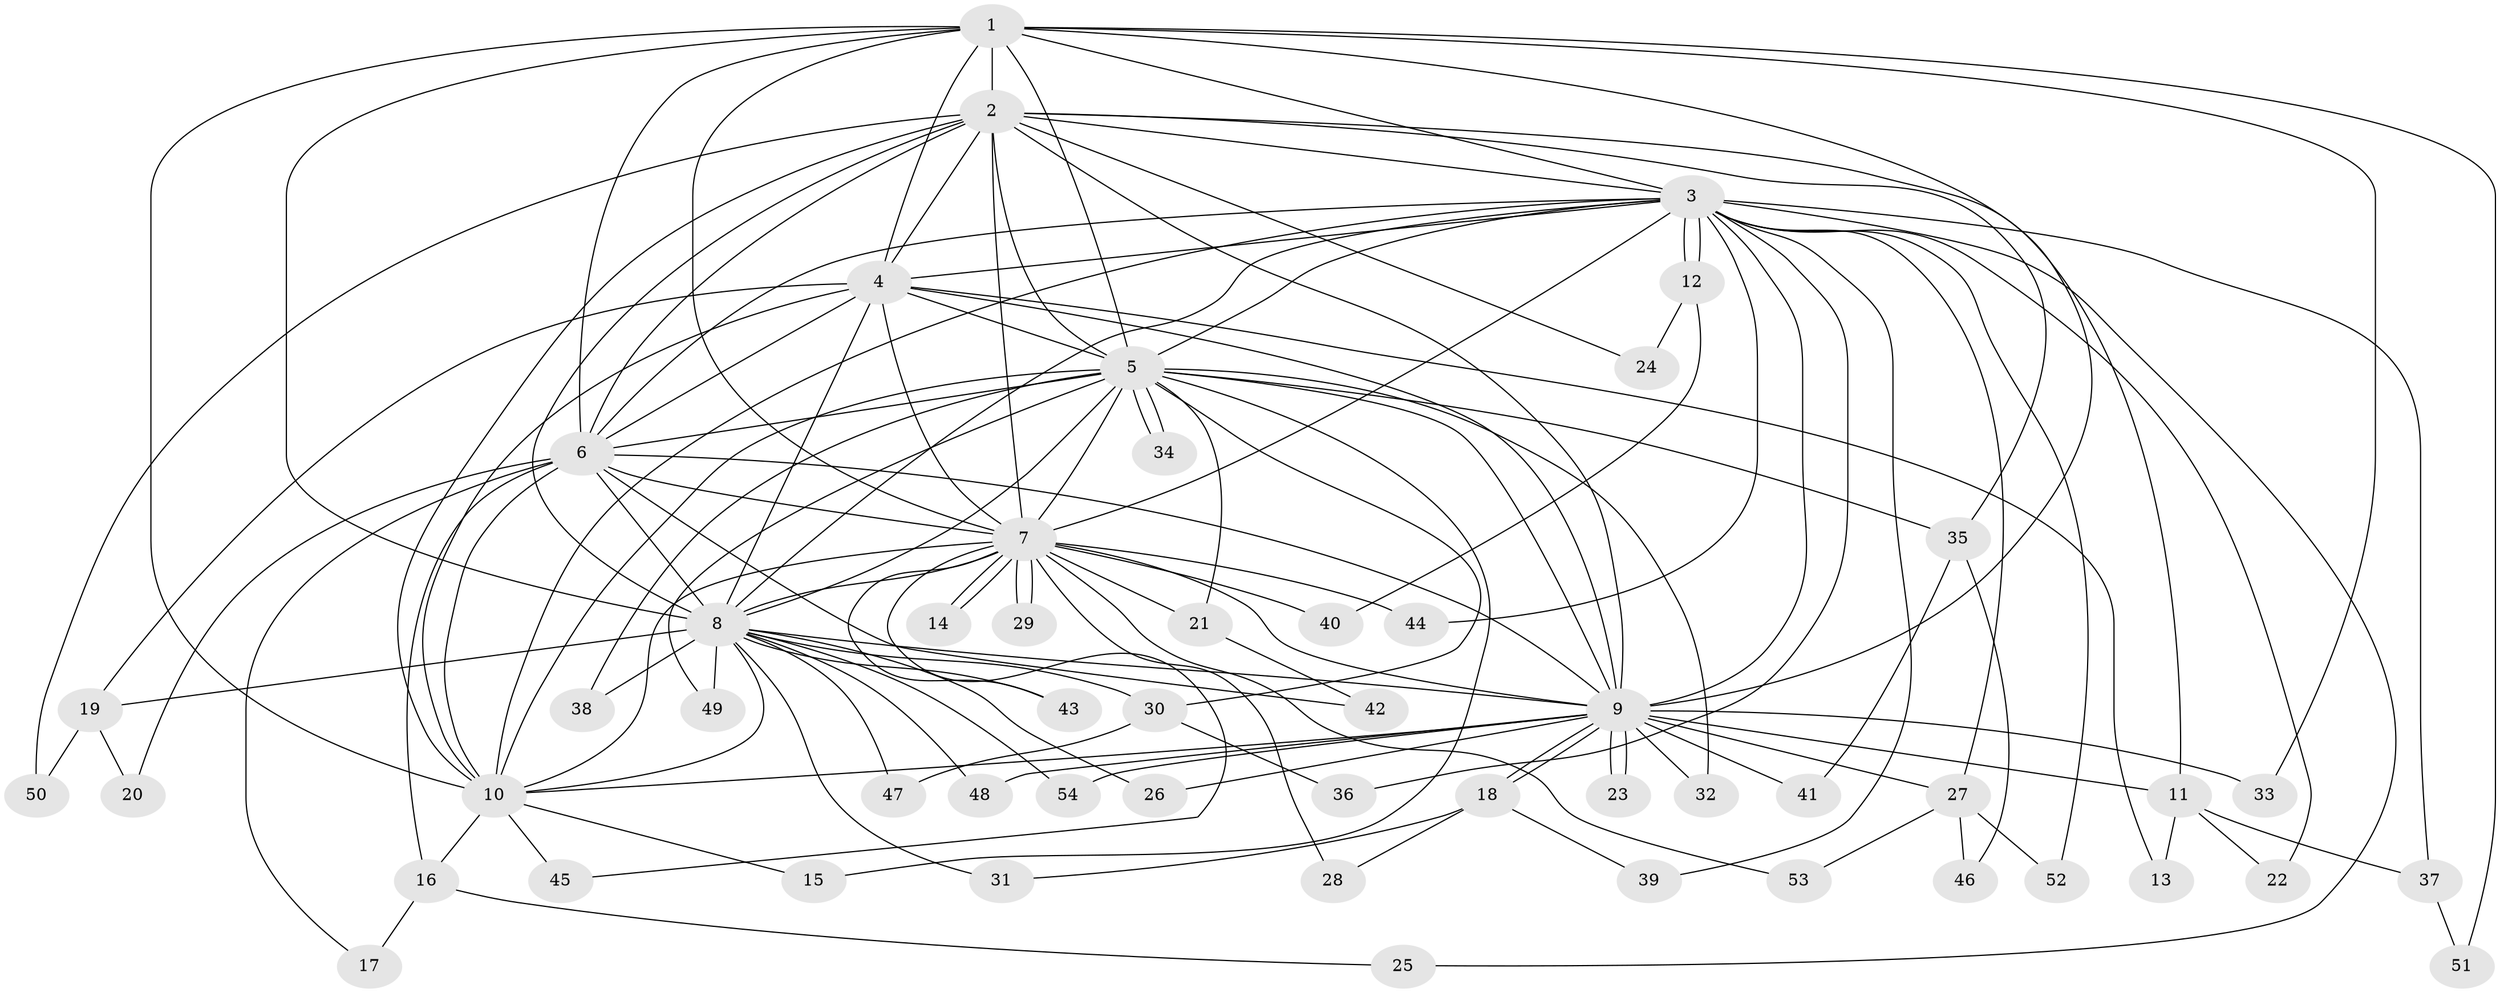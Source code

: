// coarse degree distribution, {18: 0.02631578947368421, 10: 0.02631578947368421, 11: 0.02631578947368421, 8: 0.02631578947368421, 5: 0.02631578947368421, 14: 0.02631578947368421, 2: 0.4473684210526316, 4: 0.15789473684210525, 15: 0.05263157894736842, 1: 0.10526315789473684, 3: 0.05263157894736842, 16: 0.02631578947368421}
// Generated by graph-tools (version 1.1) at 2025/36/03/04/25 23:36:15]
// undirected, 54 vertices, 133 edges
graph export_dot {
  node [color=gray90,style=filled];
  1;
  2;
  3;
  4;
  5;
  6;
  7;
  8;
  9;
  10;
  11;
  12;
  13;
  14;
  15;
  16;
  17;
  18;
  19;
  20;
  21;
  22;
  23;
  24;
  25;
  26;
  27;
  28;
  29;
  30;
  31;
  32;
  33;
  34;
  35;
  36;
  37;
  38;
  39;
  40;
  41;
  42;
  43;
  44;
  45;
  46;
  47;
  48;
  49;
  50;
  51;
  52;
  53;
  54;
  1 -- 2;
  1 -- 3;
  1 -- 4;
  1 -- 5;
  1 -- 6;
  1 -- 7;
  1 -- 8;
  1 -- 9;
  1 -- 10;
  1 -- 33;
  1 -- 51;
  2 -- 3;
  2 -- 4;
  2 -- 5;
  2 -- 6;
  2 -- 7;
  2 -- 8;
  2 -- 9;
  2 -- 10;
  2 -- 11;
  2 -- 24;
  2 -- 35;
  2 -- 50;
  3 -- 4;
  3 -- 5;
  3 -- 6;
  3 -- 7;
  3 -- 8;
  3 -- 9;
  3 -- 10;
  3 -- 12;
  3 -- 12;
  3 -- 22;
  3 -- 25;
  3 -- 27;
  3 -- 36;
  3 -- 37;
  3 -- 39;
  3 -- 44;
  3 -- 52;
  4 -- 5;
  4 -- 6;
  4 -- 7;
  4 -- 8;
  4 -- 9;
  4 -- 10;
  4 -- 13;
  4 -- 19;
  5 -- 6;
  5 -- 7;
  5 -- 8;
  5 -- 9;
  5 -- 10;
  5 -- 15;
  5 -- 21;
  5 -- 30;
  5 -- 32;
  5 -- 34;
  5 -- 34;
  5 -- 35;
  5 -- 38;
  5 -- 49;
  6 -- 7;
  6 -- 8;
  6 -- 9;
  6 -- 10;
  6 -- 16;
  6 -- 17;
  6 -- 20;
  6 -- 42;
  7 -- 8;
  7 -- 9;
  7 -- 10;
  7 -- 14;
  7 -- 14;
  7 -- 21;
  7 -- 28;
  7 -- 29;
  7 -- 29;
  7 -- 40;
  7 -- 43;
  7 -- 44;
  7 -- 45;
  7 -- 53;
  8 -- 9;
  8 -- 10;
  8 -- 19;
  8 -- 26;
  8 -- 30;
  8 -- 31;
  8 -- 38;
  8 -- 43;
  8 -- 47;
  8 -- 48;
  8 -- 49;
  8 -- 54;
  9 -- 10;
  9 -- 11;
  9 -- 18;
  9 -- 18;
  9 -- 23;
  9 -- 23;
  9 -- 26;
  9 -- 27;
  9 -- 32;
  9 -- 33;
  9 -- 41;
  9 -- 48;
  9 -- 54;
  10 -- 15;
  10 -- 16;
  10 -- 45;
  11 -- 13;
  11 -- 22;
  11 -- 37;
  12 -- 24;
  12 -- 40;
  16 -- 17;
  16 -- 25;
  18 -- 28;
  18 -- 31;
  18 -- 39;
  19 -- 20;
  19 -- 50;
  21 -- 42;
  27 -- 46;
  27 -- 52;
  27 -- 53;
  30 -- 36;
  30 -- 47;
  35 -- 41;
  35 -- 46;
  37 -- 51;
}

